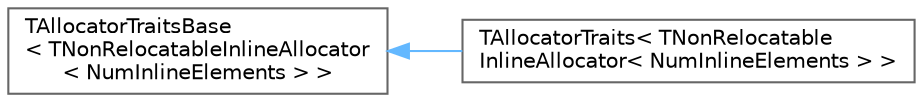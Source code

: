digraph "Graphical Class Hierarchy"
{
 // INTERACTIVE_SVG=YES
 // LATEX_PDF_SIZE
  bgcolor="transparent";
  edge [fontname=Helvetica,fontsize=10,labelfontname=Helvetica,labelfontsize=10];
  node [fontname=Helvetica,fontsize=10,shape=box,height=0.2,width=0.4];
  rankdir="LR";
  Node0 [id="Node000000",label="TAllocatorTraitsBase\l\< TNonRelocatableInlineAllocator\l\< NumInlineElements \> \>",height=0.2,width=0.4,color="grey40", fillcolor="white", style="filled",URL="$db/d23/structTAllocatorTraitsBase.html",tooltip=" "];
  Node0 -> Node1 [id="edge6095_Node000000_Node000001",dir="back",color="steelblue1",style="solid",tooltip=" "];
  Node1 [id="Node000001",label="TAllocatorTraits\< TNonRelocatable\lInlineAllocator\< NumInlineElements \> \>",height=0.2,width=0.4,color="grey40", fillcolor="white", style="filled",URL="$de/d7c/structTAllocatorTraits_3_01TNonRelocatableInlineAllocator_3_01NumInlineElements_01_4_01_4.html",tooltip=" "];
}
